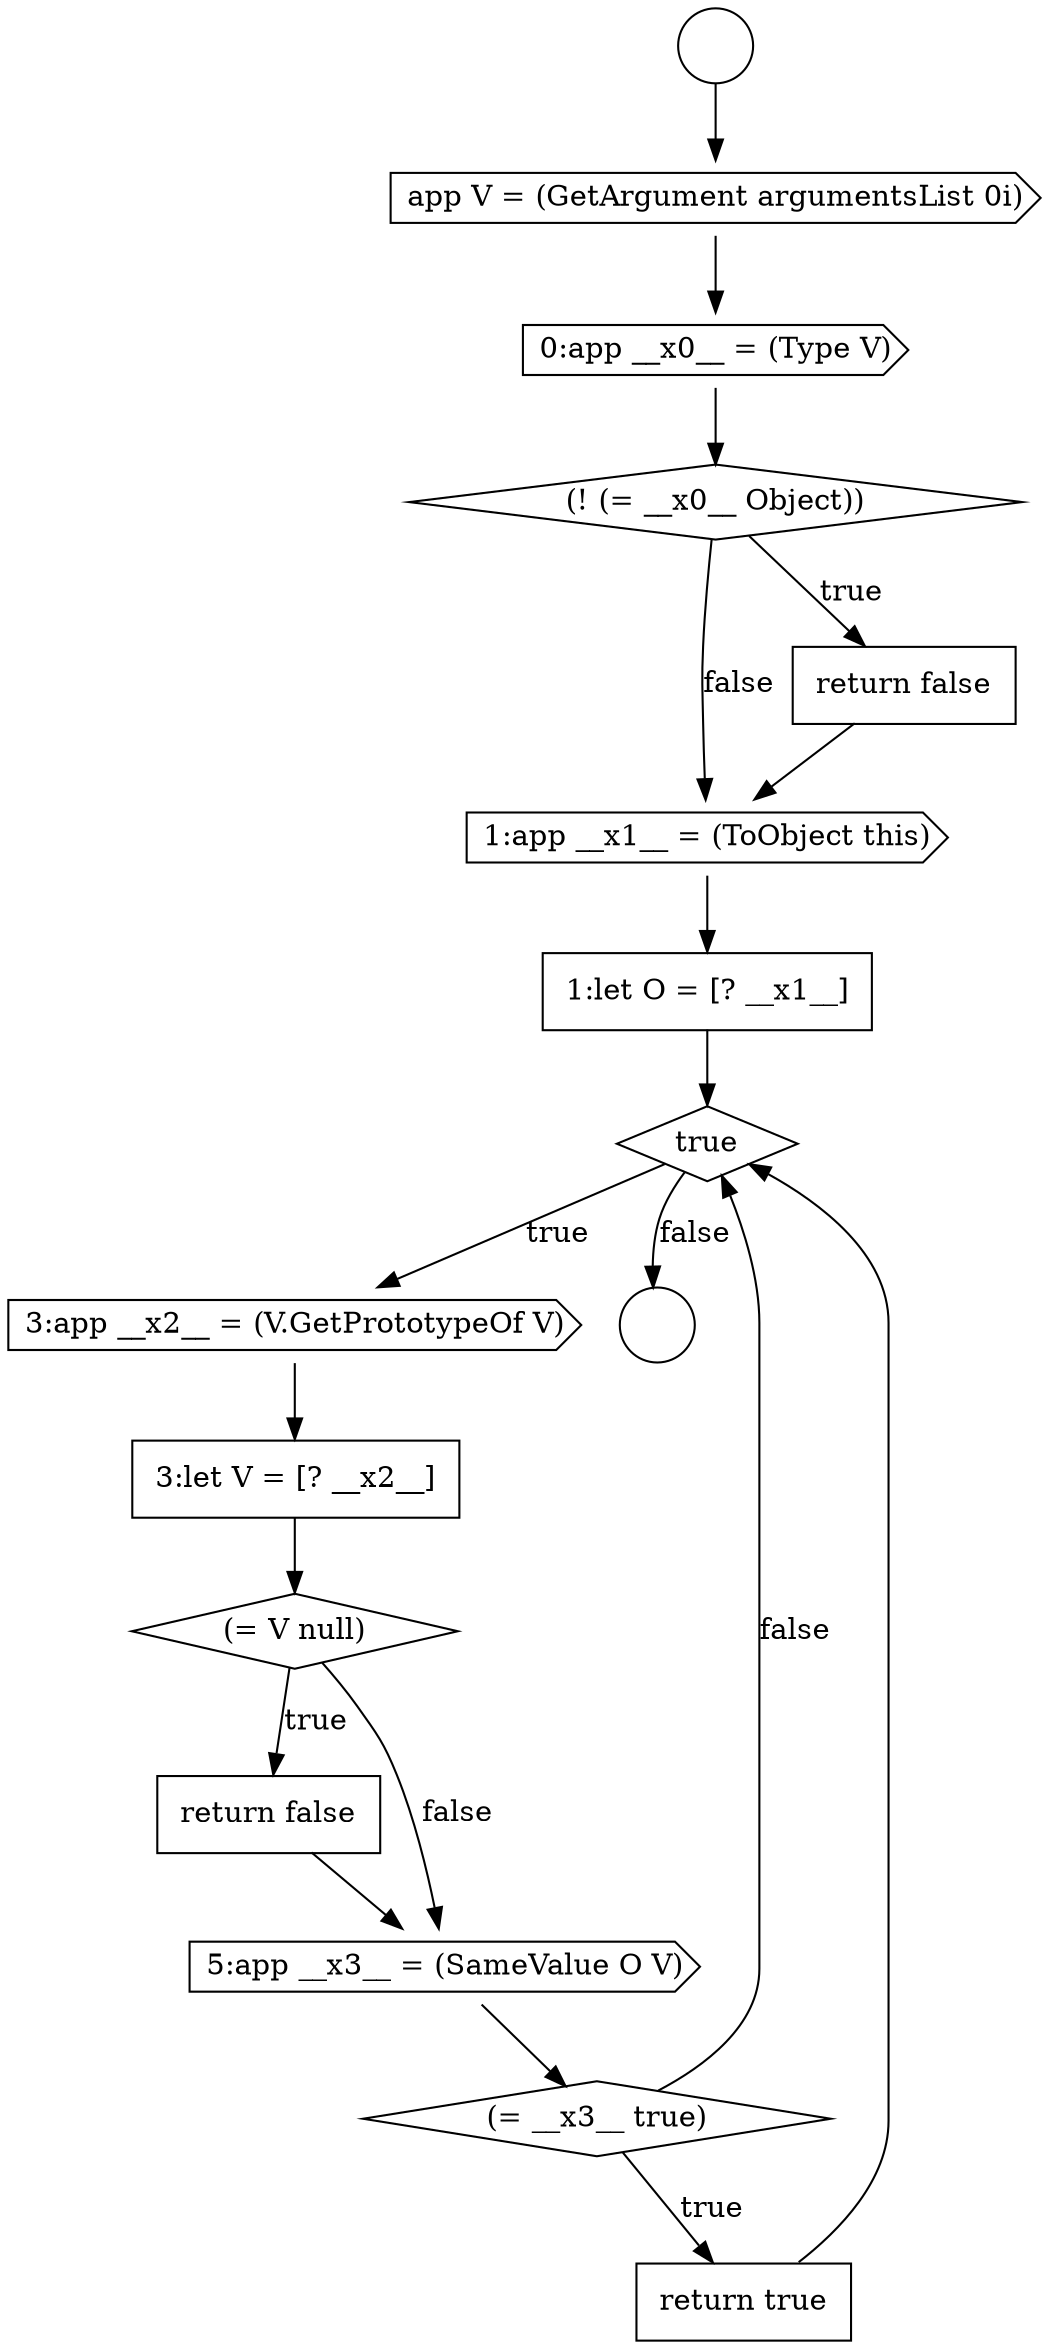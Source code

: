 digraph {
  node10507 [shape=diamond, label=<<font color="black">true</font>> color="black" fillcolor="white" style=filled]
  node10511 [shape=none, margin=0, label=<<font color="black">
    <table border="0" cellborder="1" cellspacing="0" cellpadding="10">
      <tr><td align="left">return false</td></tr>
    </table>
  </font>> color="black" fillcolor="white" style=filled]
  node10501 [shape=cds, label=<<font color="black">app V = (GetArgument argumentsList 0i)</font>> color="black" fillcolor="white" style=filled]
  node10506 [shape=none, margin=0, label=<<font color="black">
    <table border="0" cellborder="1" cellspacing="0" cellpadding="10">
      <tr><td align="left">1:let O = [? __x1__]</td></tr>
    </table>
  </font>> color="black" fillcolor="white" style=filled]
  node10502 [shape=cds, label=<<font color="black">0:app __x0__ = (Type V)</font>> color="black" fillcolor="white" style=filled]
  node10513 [shape=diamond, label=<<font color="black">(= __x3__ true)</font>> color="black" fillcolor="white" style=filled]
  node10505 [shape=cds, label=<<font color="black">1:app __x1__ = (ToObject this)</font>> color="black" fillcolor="white" style=filled]
  node10508 [shape=cds, label=<<font color="black">3:app __x2__ = (V.GetPrototypeOf V)</font>> color="black" fillcolor="white" style=filled]
  node10512 [shape=cds, label=<<font color="black">5:app __x3__ = (SameValue O V)</font>> color="black" fillcolor="white" style=filled]
  node10500 [shape=circle label=" " color="black" fillcolor="white" style=filled]
  node10510 [shape=diamond, label=<<font color="black">(= V null)</font>> color="black" fillcolor="white" style=filled]
  node10503 [shape=diamond, label=<<font color="black">(! (= __x0__ Object))</font>> color="black" fillcolor="white" style=filled]
  node10514 [shape=none, margin=0, label=<<font color="black">
    <table border="0" cellborder="1" cellspacing="0" cellpadding="10">
      <tr><td align="left">return true</td></tr>
    </table>
  </font>> color="black" fillcolor="white" style=filled]
  node10499 [shape=circle label=" " color="black" fillcolor="white" style=filled]
  node10504 [shape=none, margin=0, label=<<font color="black">
    <table border="0" cellborder="1" cellspacing="0" cellpadding="10">
      <tr><td align="left">return false</td></tr>
    </table>
  </font>> color="black" fillcolor="white" style=filled]
  node10509 [shape=none, margin=0, label=<<font color="black">
    <table border="0" cellborder="1" cellspacing="0" cellpadding="10">
      <tr><td align="left">3:let V = [? __x2__]</td></tr>
    </table>
  </font>> color="black" fillcolor="white" style=filled]
  node10507 -> node10508 [label=<<font color="black">true</font>> color="black"]
  node10507 -> node10500 [label=<<font color="black">false</font>> color="black"]
  node10510 -> node10511 [label=<<font color="black">true</font>> color="black"]
  node10510 -> node10512 [label=<<font color="black">false</font>> color="black"]
  node10509 -> node10510 [ color="black"]
  node10499 -> node10501 [ color="black"]
  node10501 -> node10502 [ color="black"]
  node10502 -> node10503 [ color="black"]
  node10513 -> node10514 [label=<<font color="black">true</font>> color="black"]
  node10513 -> node10507 [label=<<font color="black">false</font>> color="black"]
  node10505 -> node10506 [ color="black"]
  node10511 -> node10512 [ color="black"]
  node10506 -> node10507 [ color="black"]
  node10512 -> node10513 [ color="black"]
  node10503 -> node10504 [label=<<font color="black">true</font>> color="black"]
  node10503 -> node10505 [label=<<font color="black">false</font>> color="black"]
  node10514 -> node10507 [ color="black"]
  node10504 -> node10505 [ color="black"]
  node10508 -> node10509 [ color="black"]
}
